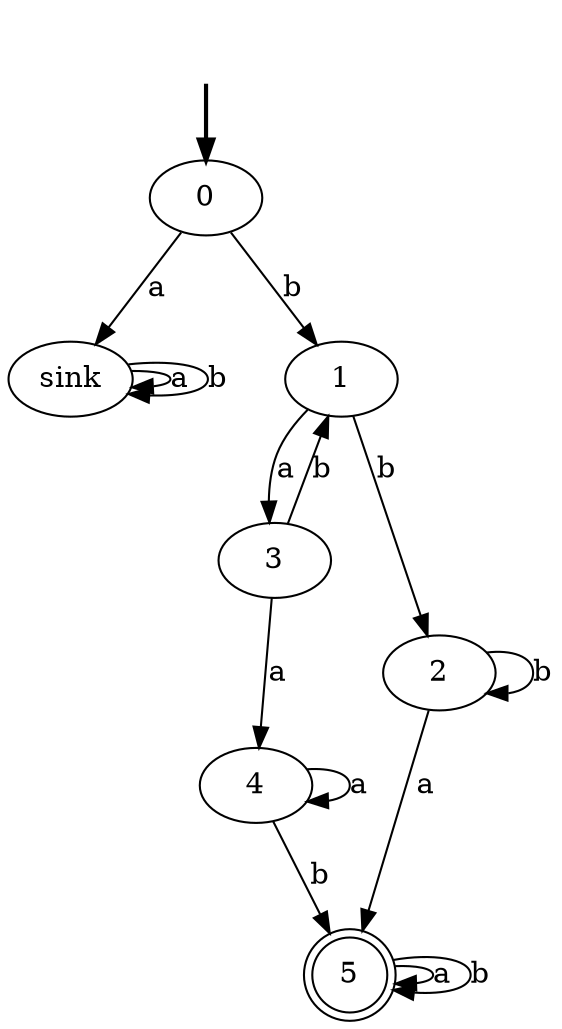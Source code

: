 digraph {
	fake [style=invisible]
	0 [root=true]
	3
	5 [shape=doublecircle]
	sink
	4
	1
	2
	fake -> 0 [style=bold]
	0 -> 1 [label=b]
	1 -> 3 [label=a]
	1 -> 2 [label=b]
	2 -> 5 [label=a]
	2 -> 2 [label=b]
	3 -> 4 [label=a]
	3 -> 1 [label=b]
	4 -> 4 [label=a]
	4 -> 5 [label=b]
	5 -> 5 [label=a]
	5 -> 5 [label=b]
	0 -> sink [label=a]
	sink -> sink [label=a]
	sink -> sink [label=b]
}
